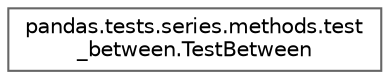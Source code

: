 digraph "Graphical Class Hierarchy"
{
 // LATEX_PDF_SIZE
  bgcolor="transparent";
  edge [fontname=Helvetica,fontsize=10,labelfontname=Helvetica,labelfontsize=10];
  node [fontname=Helvetica,fontsize=10,shape=box,height=0.2,width=0.4];
  rankdir="LR";
  Node0 [id="Node000000",label="pandas.tests.series.methods.test\l_between.TestBetween",height=0.2,width=0.4,color="grey40", fillcolor="white", style="filled",URL="$dc/d52/classpandas_1_1tests_1_1series_1_1methods_1_1test__between_1_1TestBetween.html",tooltip=" "];
}
